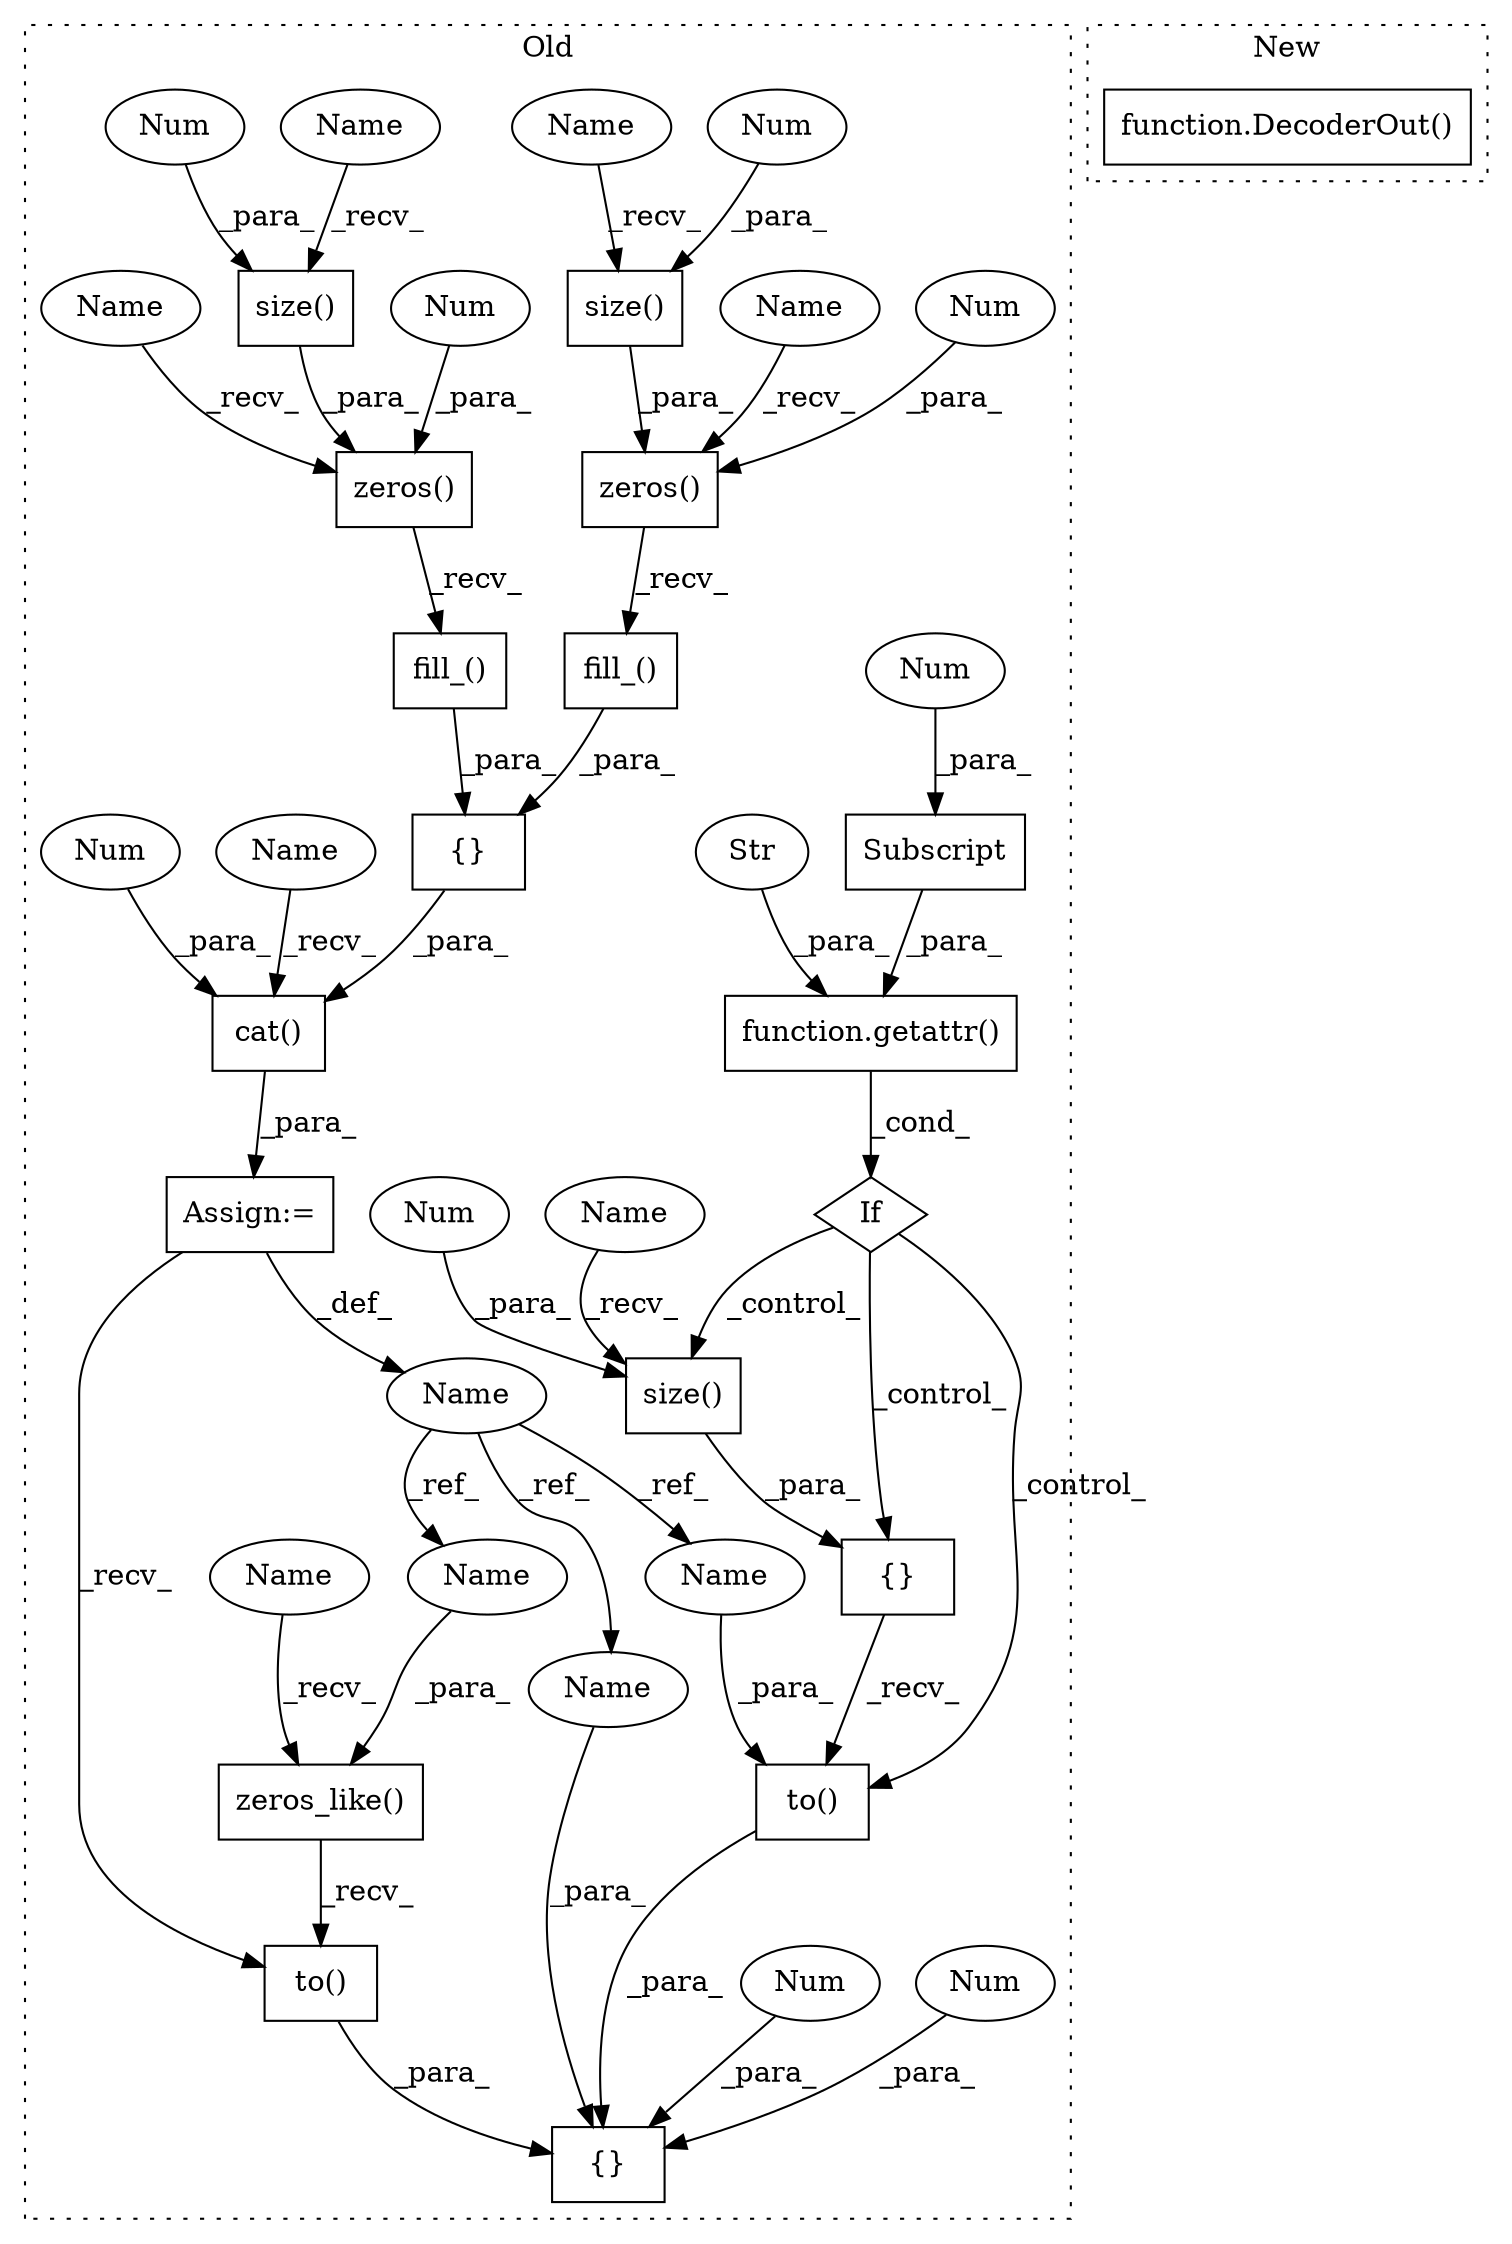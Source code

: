 digraph G {
subgraph cluster0 {
1 [label="size()" a="75" s="18022,18039" l="16,1" shape="box"];
3 [label="zeros()" a="75" s="18010,18043" l="12,1" shape="box"];
4 [label="{}" a="59" s="17924,18060" l="18,0" shape="box"];
5 [label="zeros()" a="75" s="17942,17975" l="12,1" shape="box"];
6 [label="{}" a="59" s="18477,18542" l="1,0" shape="box"];
7 [label="size()" a="75" s="17954,17971" l="16,1" shape="box"];
8 [label="fill_()" a="75" s="18010,18059" l="41,1" shape="box"];
9 [label="{}" a="59" s="18360,18402" l="1,0" shape="box"];
10 [label="If" a="96" s="18265" l="3" shape="diamond"];
11 [label="function.getattr()" a="75" s="18268,18318" l="8,1" shape="box"];
12 [label="Subscript" a="63" s="18276,0" l="23,0" shape="box"];
13 [label="Str" a="66" s="18301" l="11" shape="ellipse"];
14 [label="Name" a="87" s="17877" l="21" shape="ellipse"];
15 [label="zeros_like()" a="75" s="18135,18173" l="17,1" shape="box"];
16 [label="fill_()" a="75" s="17942,17991" l="41,1" shape="box"];
17 [label="cat()" a="75" s="17901,18090" l="23,11" shape="box"];
18 [label="to()" a="75" s="18135,18205" l="56,10" shape="box"];
19 [label="Num" a="76" s="18042" l="1" shape="ellipse"];
20 [label="to()" a="75" s="18348,18446" l="77,14" shape="box"];
21 [label="Num" a="76" s="17974" l="1" shape="ellipse"];
22 [label="Num" a="76" s="18089" l="1" shape="ellipse"];
23 [label="Num" a="76" s="18296" l="2" shape="ellipse"];
24 [label="Num" a="76" s="18541" l="1" shape="ellipse"];
25 [label="Num" a="76" s="18538" l="1" shape="ellipse"];
26 [label="Num" a="76" s="17970" l="1" shape="ellipse"];
27 [label="Num" a="76" s="18038" l="1" shape="ellipse"];
28 [label="Assign:=" a="68" s="17898" l="3" shape="box"];
29 [label="size()" a="75" s="18384,18401" l="16,1" shape="box"];
30 [label="Num" a="76" s="18400" l="1" shape="ellipse"];
31 [label="Name" a="87" s="17901" l="5" shape="ellipse"];
32 [label="Name" a="87" s="18135" l="5" shape="ellipse"];
33 [label="Name" a="87" s="18010" l="5" shape="ellipse"];
34 [label="Name" a="87" s="17942" l="5" shape="ellipse"];
35 [label="Name" a="87" s="17954" l="10" shape="ellipse"];
36 [label="Name" a="87" s="18384" l="10" shape="ellipse"];
37 [label="Name" a="87" s="18022" l="10" shape="ellipse"];
38 [label="Name" a="87" s="18425" l="21" shape="ellipse"];
39 [label="Name" a="87" s="18152" l="21" shape="ellipse"];
40 [label="Name" a="87" s="18478" l="21" shape="ellipse"];
label = "Old";
style="dotted";
}
subgraph cluster1 {
2 [label="function.DecoderOut()" a="75" s="17821" l="186" shape="box"];
label = "New";
style="dotted";
}
1 -> 3 [label="_para_"];
3 -> 8 [label="_recv_"];
4 -> 17 [label="_para_"];
5 -> 16 [label="_recv_"];
7 -> 5 [label="_para_"];
8 -> 4 [label="_para_"];
9 -> 20 [label="_recv_"];
10 -> 9 [label="_control_"];
10 -> 29 [label="_control_"];
10 -> 20 [label="_control_"];
11 -> 10 [label="_cond_"];
12 -> 11 [label="_para_"];
13 -> 11 [label="_para_"];
14 -> 38 [label="_ref_"];
14 -> 39 [label="_ref_"];
14 -> 40 [label="_ref_"];
15 -> 18 [label="_recv_"];
16 -> 4 [label="_para_"];
17 -> 28 [label="_para_"];
18 -> 6 [label="_para_"];
19 -> 3 [label="_para_"];
20 -> 6 [label="_para_"];
21 -> 5 [label="_para_"];
22 -> 17 [label="_para_"];
23 -> 12 [label="_para_"];
24 -> 6 [label="_para_"];
25 -> 6 [label="_para_"];
26 -> 7 [label="_para_"];
27 -> 1 [label="_para_"];
28 -> 18 [label="_recv_"];
28 -> 14 [label="_def_"];
29 -> 9 [label="_para_"];
30 -> 29 [label="_para_"];
31 -> 17 [label="_recv_"];
32 -> 15 [label="_recv_"];
33 -> 3 [label="_recv_"];
34 -> 5 [label="_recv_"];
35 -> 7 [label="_recv_"];
36 -> 29 [label="_recv_"];
37 -> 1 [label="_recv_"];
38 -> 20 [label="_para_"];
39 -> 15 [label="_para_"];
40 -> 6 [label="_para_"];
}